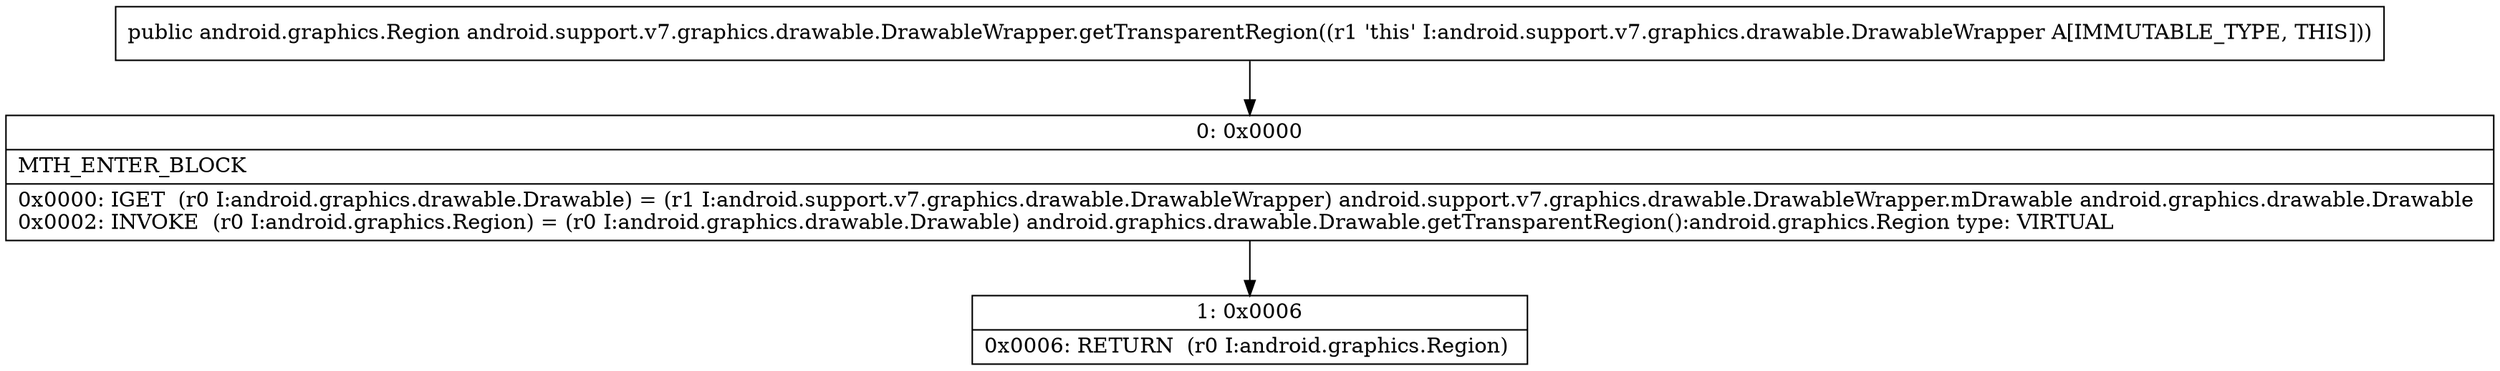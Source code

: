 digraph "CFG forandroid.support.v7.graphics.drawable.DrawableWrapper.getTransparentRegion()Landroid\/graphics\/Region;" {
Node_0 [shape=record,label="{0\:\ 0x0000|MTH_ENTER_BLOCK\l|0x0000: IGET  (r0 I:android.graphics.drawable.Drawable) = (r1 I:android.support.v7.graphics.drawable.DrawableWrapper) android.support.v7.graphics.drawable.DrawableWrapper.mDrawable android.graphics.drawable.Drawable \l0x0002: INVOKE  (r0 I:android.graphics.Region) = (r0 I:android.graphics.drawable.Drawable) android.graphics.drawable.Drawable.getTransparentRegion():android.graphics.Region type: VIRTUAL \l}"];
Node_1 [shape=record,label="{1\:\ 0x0006|0x0006: RETURN  (r0 I:android.graphics.Region) \l}"];
MethodNode[shape=record,label="{public android.graphics.Region android.support.v7.graphics.drawable.DrawableWrapper.getTransparentRegion((r1 'this' I:android.support.v7.graphics.drawable.DrawableWrapper A[IMMUTABLE_TYPE, THIS])) }"];
MethodNode -> Node_0;
Node_0 -> Node_1;
}

